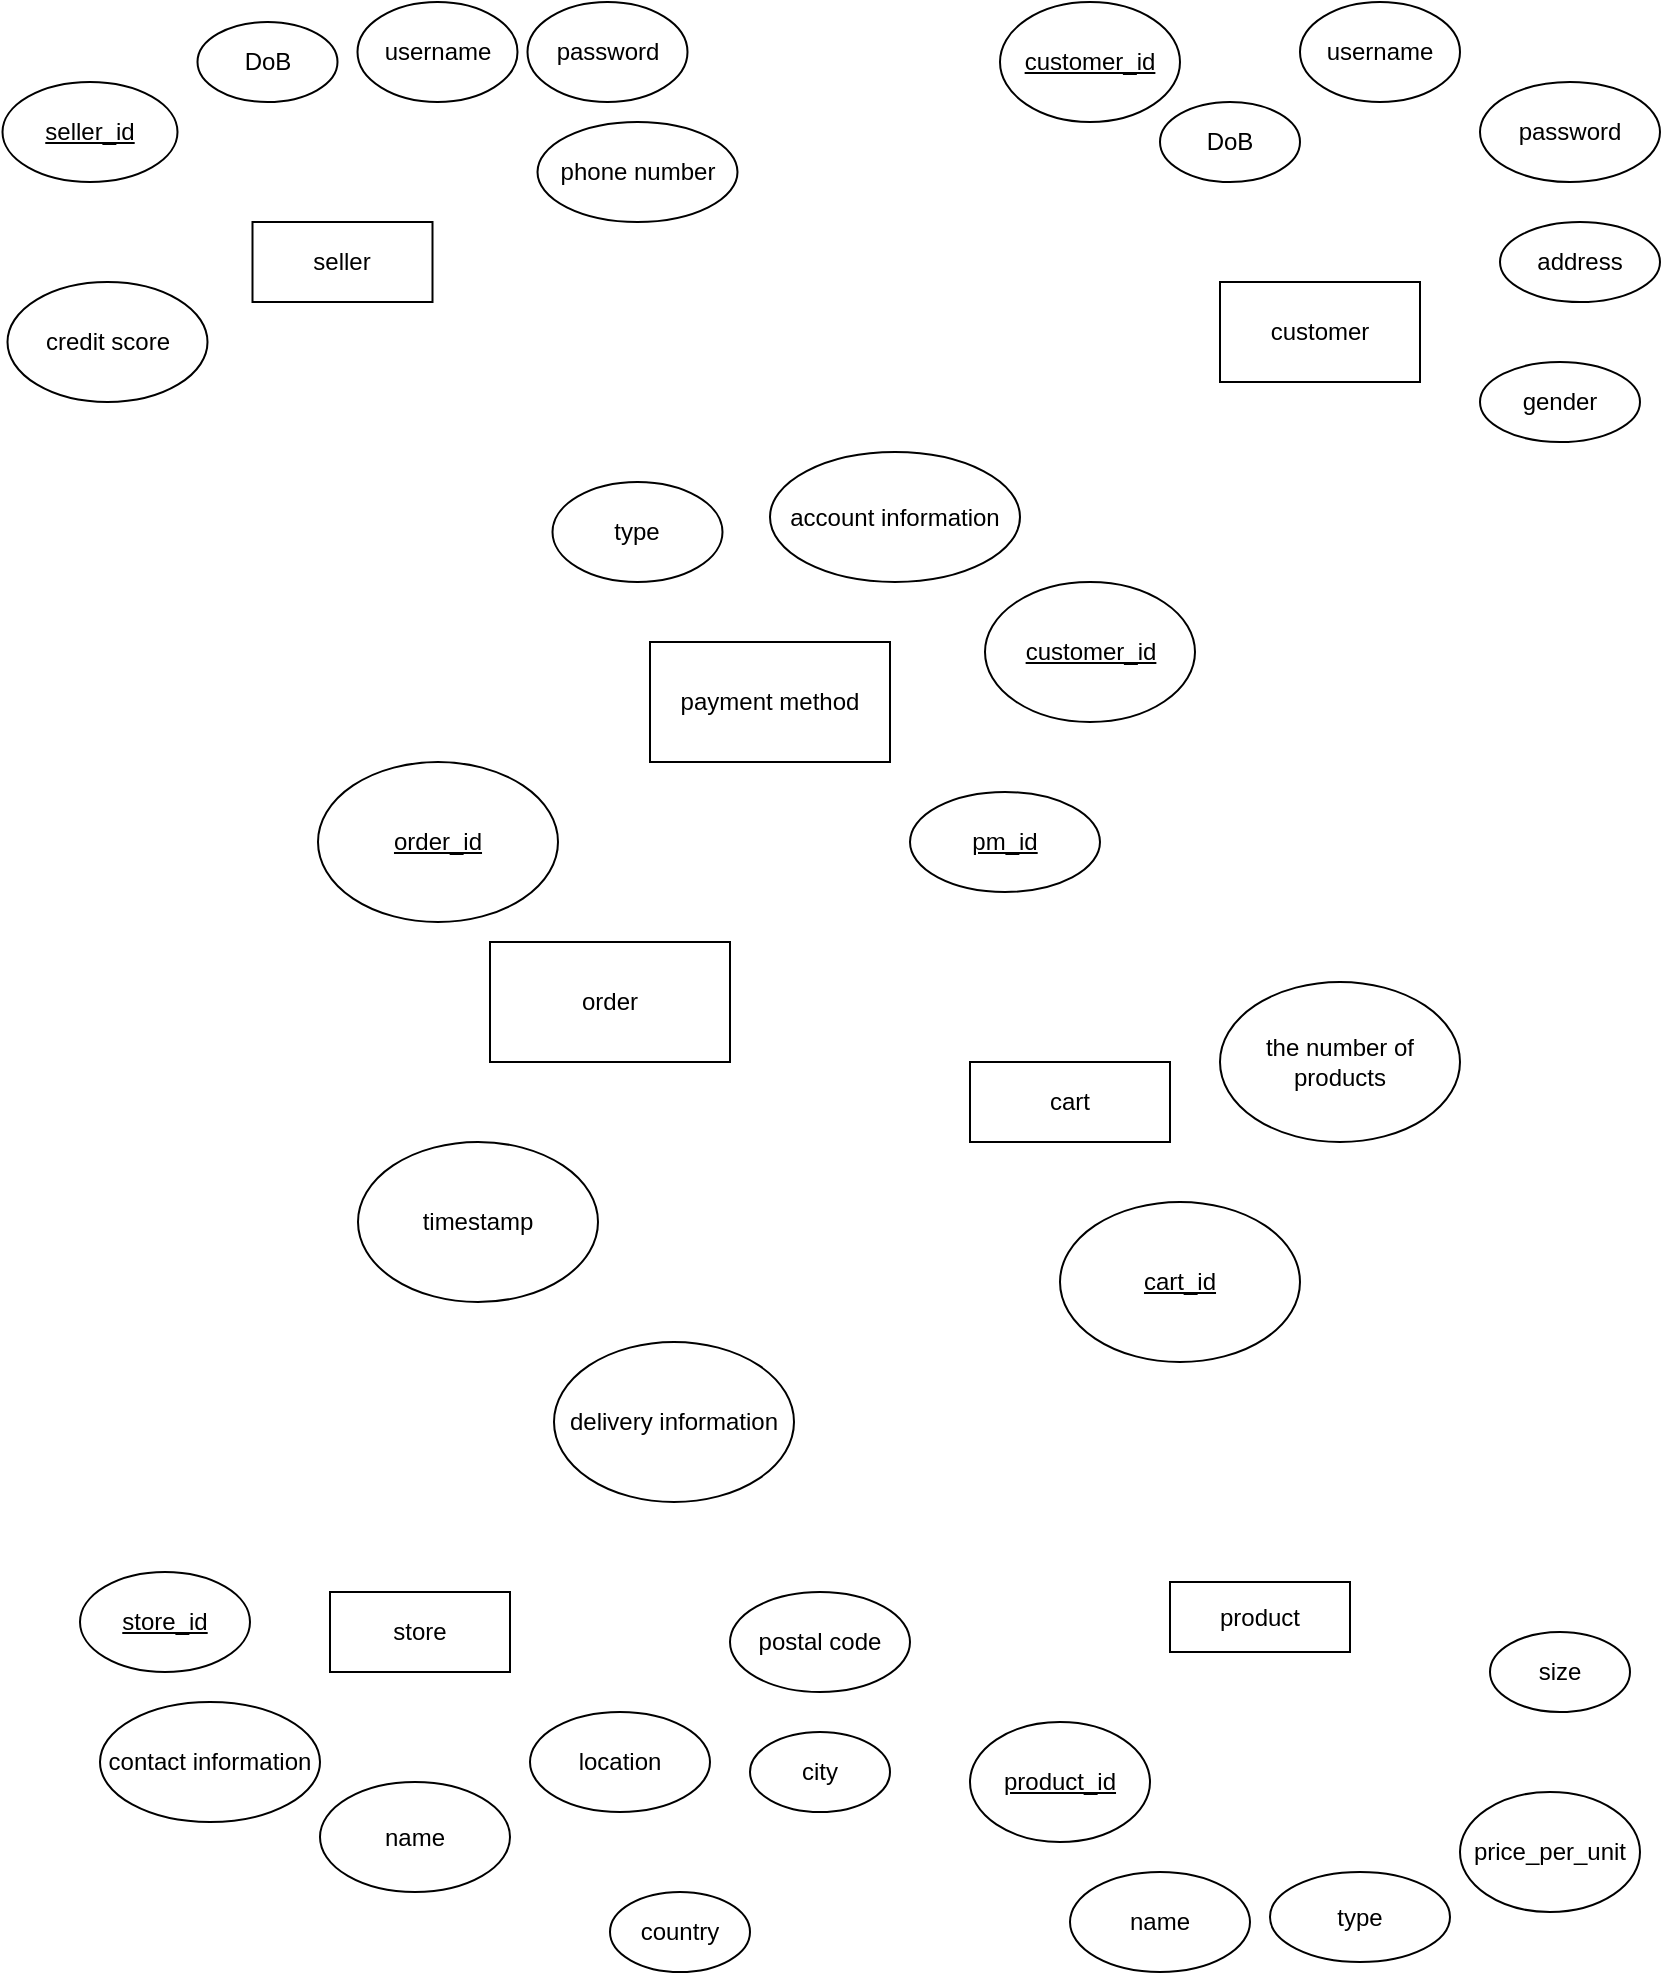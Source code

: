 <mxfile version="21.3.7" type="github">
  <diagram id="R2lEEEUBdFMjLlhIrx00" name="Page-1">
    <mxGraphModel dx="1134" dy="726" grid="1" gridSize="10" guides="1" tooltips="1" connect="1" arrows="1" fold="1" page="1" pageScale="1" pageWidth="850" pageHeight="1100" math="0" shadow="0" extFonts="Permanent Marker^https://fonts.googleapis.com/css?family=Permanent+Marker">
      <root>
        <mxCell id="0" />
        <mxCell id="1" parent="0" />
        <mxCell id="WJ2xPbu4sK1mDt2JDDbc-1" value="seller" style="rounded=0;whiteSpace=wrap;html=1;" vertex="1" parent="1">
          <mxGeometry x="126.25" y="130" width="90" height="40" as="geometry" />
        </mxCell>
        <mxCell id="WJ2xPbu4sK1mDt2JDDbc-2" value="username" style="ellipse;whiteSpace=wrap;html=1;" vertex="1" parent="1">
          <mxGeometry x="178.75" y="20" width="80" height="50" as="geometry" />
        </mxCell>
        <mxCell id="WJ2xPbu4sK1mDt2JDDbc-3" value="password" style="ellipse;whiteSpace=wrap;html=1;" vertex="1" parent="1">
          <mxGeometry x="263.75" y="20" width="80" height="50" as="geometry" />
        </mxCell>
        <mxCell id="WJ2xPbu4sK1mDt2JDDbc-4" value="DoB" style="ellipse;whiteSpace=wrap;html=1;" vertex="1" parent="1">
          <mxGeometry x="98.75" y="30" width="70" height="40" as="geometry" />
        </mxCell>
        <mxCell id="WJ2xPbu4sK1mDt2JDDbc-5" value="phone number" style="ellipse;whiteSpace=wrap;html=1;" vertex="1" parent="1">
          <mxGeometry x="268.75" y="80" width="100" height="50" as="geometry" />
        </mxCell>
        <mxCell id="WJ2xPbu4sK1mDt2JDDbc-6" value="credit score" style="ellipse;whiteSpace=wrap;html=1;" vertex="1" parent="1">
          <mxGeometry x="3.75" y="160" width="100" height="60" as="geometry" />
        </mxCell>
        <mxCell id="WJ2xPbu4sK1mDt2JDDbc-7" value="store" style="rounded=0;whiteSpace=wrap;html=1;" vertex="1" parent="1">
          <mxGeometry x="165" y="815" width="90" height="40" as="geometry" />
        </mxCell>
        <mxCell id="WJ2xPbu4sK1mDt2JDDbc-8" value="&lt;u&gt;store_id&lt;/u&gt;" style="ellipse;whiteSpace=wrap;html=1;" vertex="1" parent="1">
          <mxGeometry x="40" y="805" width="85" height="50" as="geometry" />
        </mxCell>
        <mxCell id="WJ2xPbu4sK1mDt2JDDbc-9" value="name" style="ellipse;whiteSpace=wrap;html=1;" vertex="1" parent="1">
          <mxGeometry x="160" y="910" width="95" height="55" as="geometry" />
        </mxCell>
        <mxCell id="WJ2xPbu4sK1mDt2JDDbc-10" value="location" style="ellipse;whiteSpace=wrap;html=1;" vertex="1" parent="1">
          <mxGeometry x="265" y="875" width="90" height="50" as="geometry" />
        </mxCell>
        <mxCell id="WJ2xPbu4sK1mDt2JDDbc-11" value="contact information" style="ellipse;whiteSpace=wrap;html=1;" vertex="1" parent="1">
          <mxGeometry x="50" y="870" width="110" height="60" as="geometry" />
        </mxCell>
        <mxCell id="WJ2xPbu4sK1mDt2JDDbc-12" value="&lt;u&gt;seller_id&lt;/u&gt;" style="ellipse;whiteSpace=wrap;html=1;" vertex="1" parent="1">
          <mxGeometry x="1.25" y="60" width="87.5" height="50" as="geometry" />
        </mxCell>
        <mxCell id="WJ2xPbu4sK1mDt2JDDbc-13" value="country" style="ellipse;whiteSpace=wrap;html=1;" vertex="1" parent="1">
          <mxGeometry x="305" y="965" width="70" height="40" as="geometry" />
        </mxCell>
        <mxCell id="WJ2xPbu4sK1mDt2JDDbc-14" value="city" style="ellipse;whiteSpace=wrap;html=1;" vertex="1" parent="1">
          <mxGeometry x="375" y="885" width="70" height="40" as="geometry" />
        </mxCell>
        <mxCell id="WJ2xPbu4sK1mDt2JDDbc-15" value="postal code" style="ellipse;whiteSpace=wrap;html=1;" vertex="1" parent="1">
          <mxGeometry x="365" y="815" width="90" height="50" as="geometry" />
        </mxCell>
        <mxCell id="WJ2xPbu4sK1mDt2JDDbc-19" value="customer" style="rounded=0;whiteSpace=wrap;html=1;" vertex="1" parent="1">
          <mxGeometry x="610" y="160" width="100" height="50" as="geometry" />
        </mxCell>
        <mxCell id="WJ2xPbu4sK1mDt2JDDbc-20" value="&lt;u&gt;customer_id&lt;/u&gt;" style="ellipse;whiteSpace=wrap;html=1;" vertex="1" parent="1">
          <mxGeometry x="500" y="20" width="90" height="60" as="geometry" />
        </mxCell>
        <mxCell id="WJ2xPbu4sK1mDt2JDDbc-21" value="username" style="ellipse;whiteSpace=wrap;html=1;" vertex="1" parent="1">
          <mxGeometry x="650" y="20" width="80" height="50" as="geometry" />
        </mxCell>
        <mxCell id="WJ2xPbu4sK1mDt2JDDbc-22" value="password" style="ellipse;whiteSpace=wrap;html=1;" vertex="1" parent="1">
          <mxGeometry x="740" y="60" width="90" height="50" as="geometry" />
        </mxCell>
        <mxCell id="WJ2xPbu4sK1mDt2JDDbc-23" value="DoB" style="ellipse;whiteSpace=wrap;html=1;" vertex="1" parent="1">
          <mxGeometry x="580" y="70" width="70" height="40" as="geometry" />
        </mxCell>
        <mxCell id="WJ2xPbu4sK1mDt2JDDbc-24" value="gender" style="ellipse;whiteSpace=wrap;html=1;" vertex="1" parent="1">
          <mxGeometry x="740" y="200" width="80" height="40" as="geometry" />
        </mxCell>
        <mxCell id="WJ2xPbu4sK1mDt2JDDbc-25" value="address" style="ellipse;whiteSpace=wrap;html=1;" vertex="1" parent="1">
          <mxGeometry x="750" y="130" width="80" height="40" as="geometry" />
        </mxCell>
        <mxCell id="WJ2xPbu4sK1mDt2JDDbc-26" value="product" style="rounded=0;whiteSpace=wrap;html=1;" vertex="1" parent="1">
          <mxGeometry x="585" y="810" width="90" height="35" as="geometry" />
        </mxCell>
        <mxCell id="WJ2xPbu4sK1mDt2JDDbc-27" value="&lt;u&gt;product_id&lt;/u&gt;" style="ellipse;whiteSpace=wrap;html=1;" vertex="1" parent="1">
          <mxGeometry x="485" y="880" width="90" height="60" as="geometry" />
        </mxCell>
        <mxCell id="WJ2xPbu4sK1mDt2JDDbc-28" value="name" style="ellipse;whiteSpace=wrap;html=1;" vertex="1" parent="1">
          <mxGeometry x="535" y="955" width="90" height="50" as="geometry" />
        </mxCell>
        <mxCell id="WJ2xPbu4sK1mDt2JDDbc-29" value="type" style="ellipse;whiteSpace=wrap;html=1;" vertex="1" parent="1">
          <mxGeometry x="635" y="955" width="90" height="45" as="geometry" />
        </mxCell>
        <mxCell id="WJ2xPbu4sK1mDt2JDDbc-30" value="size" style="ellipse;whiteSpace=wrap;html=1;" vertex="1" parent="1">
          <mxGeometry x="745" y="835" width="70" height="40" as="geometry" />
        </mxCell>
        <mxCell id="WJ2xPbu4sK1mDt2JDDbc-31" value="price_per_unit" style="ellipse;whiteSpace=wrap;html=1;" vertex="1" parent="1">
          <mxGeometry x="730" y="915" width="90" height="60" as="geometry" />
        </mxCell>
        <mxCell id="WJ2xPbu4sK1mDt2JDDbc-34" value="payment method" style="rounded=0;whiteSpace=wrap;html=1;" vertex="1" parent="1">
          <mxGeometry x="325" y="340" width="120" height="60" as="geometry" />
        </mxCell>
        <mxCell id="WJ2xPbu4sK1mDt2JDDbc-35" value="cart" style="rounded=0;whiteSpace=wrap;html=1;" vertex="1" parent="1">
          <mxGeometry x="485" y="550" width="100" height="40" as="geometry" />
        </mxCell>
        <mxCell id="WJ2xPbu4sK1mDt2JDDbc-38" value="order" style="rounded=0;whiteSpace=wrap;html=1;" vertex="1" parent="1">
          <mxGeometry x="245" y="490" width="120" height="60" as="geometry" />
        </mxCell>
        <mxCell id="WJ2xPbu4sK1mDt2JDDbc-39" value="&lt;u&gt;order_id&lt;/u&gt;" style="ellipse;whiteSpace=wrap;html=1;" vertex="1" parent="1">
          <mxGeometry x="159" y="400" width="120" height="80" as="geometry" />
        </mxCell>
        <mxCell id="WJ2xPbu4sK1mDt2JDDbc-40" value="timestamp" style="ellipse;whiteSpace=wrap;html=1;" vertex="1" parent="1">
          <mxGeometry x="179" y="590" width="120" height="80" as="geometry" />
        </mxCell>
        <mxCell id="WJ2xPbu4sK1mDt2JDDbc-41" value="delivery information" style="ellipse;whiteSpace=wrap;html=1;" vertex="1" parent="1">
          <mxGeometry x="277" y="690" width="120" height="80" as="geometry" />
        </mxCell>
        <mxCell id="WJ2xPbu4sK1mDt2JDDbc-42" value="&lt;u&gt;cart_id&lt;/u&gt;" style="ellipse;whiteSpace=wrap;html=1;" vertex="1" parent="1">
          <mxGeometry x="530" y="620" width="120" height="80" as="geometry" />
        </mxCell>
        <mxCell id="WJ2xPbu4sK1mDt2JDDbc-43" value="the number of products" style="ellipse;whiteSpace=wrap;html=1;" vertex="1" parent="1">
          <mxGeometry x="610" y="510" width="120" height="80" as="geometry" />
        </mxCell>
        <mxCell id="WJ2xPbu4sK1mDt2JDDbc-44" value="&lt;u&gt;customer_id&lt;/u&gt;" style="ellipse;whiteSpace=wrap;html=1;" vertex="1" parent="1">
          <mxGeometry x="492.5" y="310" width="105" height="70" as="geometry" />
        </mxCell>
        <mxCell id="WJ2xPbu4sK1mDt2JDDbc-45" value="&lt;u&gt;pm_id&lt;/u&gt;" style="ellipse;whiteSpace=wrap;html=1;" vertex="1" parent="1">
          <mxGeometry x="455" y="415" width="95" height="50" as="geometry" />
        </mxCell>
        <mxCell id="WJ2xPbu4sK1mDt2JDDbc-46" value="type" style="ellipse;whiteSpace=wrap;html=1;" vertex="1" parent="1">
          <mxGeometry x="276.25" y="260" width="85" height="50" as="geometry" />
        </mxCell>
        <mxCell id="WJ2xPbu4sK1mDt2JDDbc-47" value="account information" style="ellipse;whiteSpace=wrap;html=1;" vertex="1" parent="1">
          <mxGeometry x="385" y="245" width="125" height="65" as="geometry" />
        </mxCell>
      </root>
    </mxGraphModel>
  </diagram>
</mxfile>
